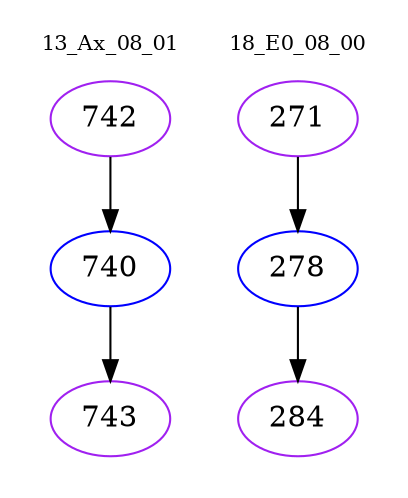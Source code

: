 digraph{
subgraph cluster_0 {
color = white
label = "13_Ax_08_01";
fontsize=10;
T0_742 [label="742", color="purple"]
T0_742 -> T0_740 [color="black"]
T0_740 [label="740", color="blue"]
T0_740 -> T0_743 [color="black"]
T0_743 [label="743", color="purple"]
}
subgraph cluster_1 {
color = white
label = "18_E0_08_00";
fontsize=10;
T1_271 [label="271", color="purple"]
T1_271 -> T1_278 [color="black"]
T1_278 [label="278", color="blue"]
T1_278 -> T1_284 [color="black"]
T1_284 [label="284", color="purple"]
}
}
